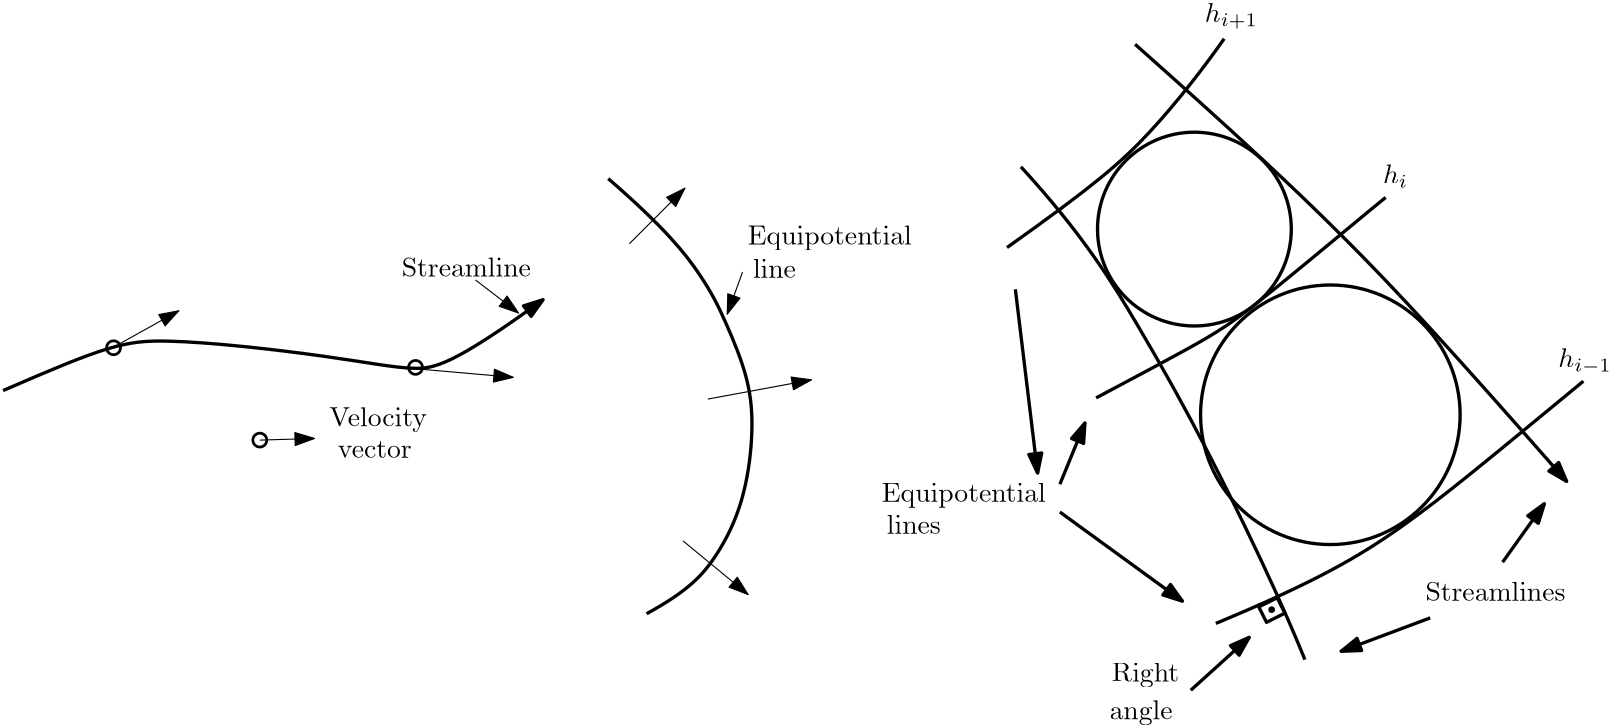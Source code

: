 <?xml version="1.0"?>
<!DOCTYPE ipe SYSTEM "ipe.dtd">
<ipe version="70206" creator="Ipe 7.2.9">
<info created="D:20201130225510" modified="D:20201201000611"/>
<ipestyle name="basic">
<symbol name="arrow/arc(spx)">
<path stroke="sym-stroke" fill="sym-stroke" pen="sym-pen">
0 0 m
-1 0.333 l
-1 -0.333 l
h
</path>
</symbol>
<symbol name="arrow/farc(spx)">
<path stroke="sym-stroke" fill="white" pen="sym-pen">
0 0 m
-1 0.333 l
-1 -0.333 l
h
</path>
</symbol>
<symbol name="arrow/ptarc(spx)">
<path stroke="sym-stroke" fill="sym-stroke" pen="sym-pen">
0 0 m
-1 0.333 l
-0.8 0 l
-1 -0.333 l
h
</path>
</symbol>
<symbol name="arrow/fptarc(spx)">
<path stroke="sym-stroke" fill="white" pen="sym-pen">
0 0 m
-1 0.333 l
-0.8 0 l
-1 -0.333 l
h
</path>
</symbol>
<symbol name="mark/circle(sx)" transformations="translations">
<path fill="sym-stroke">
0.6 0 0 0.6 0 0 e
0.4 0 0 0.4 0 0 e
</path>
</symbol>
<symbol name="mark/disk(sx)" transformations="translations">
<path fill="sym-stroke">
0.6 0 0 0.6 0 0 e
</path>
</symbol>
<symbol name="mark/fdisk(sfx)" transformations="translations">
<group>
<path fill="sym-fill">
0.5 0 0 0.5 0 0 e
</path>
<path fill="sym-stroke" fillrule="eofill">
0.6 0 0 0.6 0 0 e
0.4 0 0 0.4 0 0 e
</path>
</group>
</symbol>
<symbol name="mark/box(sx)" transformations="translations">
<path fill="sym-stroke" fillrule="eofill">
-0.6 -0.6 m
0.6 -0.6 l
0.6 0.6 l
-0.6 0.6 l
h
-0.4 -0.4 m
0.4 -0.4 l
0.4 0.4 l
-0.4 0.4 l
h
</path>
</symbol>
<symbol name="mark/square(sx)" transformations="translations">
<path fill="sym-stroke">
-0.6 -0.6 m
0.6 -0.6 l
0.6 0.6 l
-0.6 0.6 l
h
</path>
</symbol>
<symbol name="mark/fsquare(sfx)" transformations="translations">
<group>
<path fill="sym-fill">
-0.5 -0.5 m
0.5 -0.5 l
0.5 0.5 l
-0.5 0.5 l
h
</path>
<path fill="sym-stroke" fillrule="eofill">
-0.6 -0.6 m
0.6 -0.6 l
0.6 0.6 l
-0.6 0.6 l
h
-0.4 -0.4 m
0.4 -0.4 l
0.4 0.4 l
-0.4 0.4 l
h
</path>
</group>
</symbol>
<symbol name="mark/cross(sx)" transformations="translations">
<group>
<path fill="sym-stroke">
-0.43 -0.57 m
0.57 0.43 l
0.43 0.57 l
-0.57 -0.43 l
h
</path>
<path fill="sym-stroke">
-0.43 0.57 m
0.57 -0.43 l
0.43 -0.57 l
-0.57 0.43 l
h
</path>
</group>
</symbol>
<symbol name="arrow/fnormal(spx)">
<path stroke="sym-stroke" fill="white" pen="sym-pen">
0 0 m
-1 0.333 l
-1 -0.333 l
h
</path>
</symbol>
<symbol name="arrow/pointed(spx)">
<path stroke="sym-stroke" fill="sym-stroke" pen="sym-pen">
0 0 m
-1 0.333 l
-0.8 0 l
-1 -0.333 l
h
</path>
</symbol>
<symbol name="arrow/fpointed(spx)">
<path stroke="sym-stroke" fill="white" pen="sym-pen">
0 0 m
-1 0.333 l
-0.8 0 l
-1 -0.333 l
h
</path>
</symbol>
<symbol name="arrow/linear(spx)">
<path stroke="sym-stroke" pen="sym-pen">
-1 0.333 m
0 0 l
-1 -0.333 l
</path>
</symbol>
<symbol name="arrow/fdouble(spx)">
<path stroke="sym-stroke" fill="white" pen="sym-pen">
0 0 m
-1 0.333 l
-1 -0.333 l
h
-1 0 m
-2 0.333 l
-2 -0.333 l
h
</path>
</symbol>
<symbol name="arrow/double(spx)">
<path stroke="sym-stroke" fill="sym-stroke" pen="sym-pen">
0 0 m
-1 0.333 l
-1 -0.333 l
h
-1 0 m
-2 0.333 l
-2 -0.333 l
h
</path>
</symbol>
<pen name="heavier" value="0.8"/>
<pen name="fat" value="1.2"/>
<pen name="ultrafat" value="2"/>
<symbolsize name="large" value="5"/>
<symbolsize name="small" value="2"/>
<symbolsize name="tiny" value="1.1"/>
<arrowsize name="large" value="10"/>
<arrowsize name="small" value="5"/>
<arrowsize name="tiny" value="3"/>
<color name="red" value="1 0 0"/>
<color name="green" value="0 1 0"/>
<color name="blue" value="0 0 1"/>
<color name="yellow" value="1 1 0"/>
<color name="orange" value="1 0.647 0"/>
<color name="gold" value="1 0.843 0"/>
<color name="purple" value="0.627 0.125 0.941"/>
<color name="gray" value="0.745"/>
<color name="brown" value="0.647 0.165 0.165"/>
<color name="navy" value="0 0 0.502"/>
<color name="pink" value="1 0.753 0.796"/>
<color name="seagreen" value="0.18 0.545 0.341"/>
<color name="turquoise" value="0.251 0.878 0.816"/>
<color name="violet" value="0.933 0.51 0.933"/>
<color name="darkblue" value="0 0 0.545"/>
<color name="darkcyan" value="0 0.545 0.545"/>
<color name="darkgray" value="0.663"/>
<color name="darkgreen" value="0 0.392 0"/>
<color name="darkmagenta" value="0.545 0 0.545"/>
<color name="darkorange" value="1 0.549 0"/>
<color name="darkred" value="0.545 0 0"/>
<color name="lightblue" value="0.678 0.847 0.902"/>
<color name="lightcyan" value="0.878 1 1"/>
<color name="lightgray" value="0.827"/>
<color name="lightgreen" value="0.565 0.933 0.565"/>
<color name="lightyellow" value="1 1 0.878"/>
<dashstyle name="dashed" value="[4] 0"/>
<dashstyle name="dotted" value="[1 3] 0"/>
<dashstyle name="dash dotted" value="[4 2 1 2] 0"/>
<dashstyle name="dash dot dotted" value="[4 2 1 2 1 2] 0"/>
<textsize name="large" value="\large"/>
<textsize name="Large" value="\Large"/>
<textsize name="LARGE" value="\LARGE"/>
<textsize name="huge" value="\huge"/>
<textsize name="Huge" value="\Huge"/>
<textsize name="small" value="\small"/>
<textsize name="footnote" value="\footnotesize"/>
<textsize name="tiny" value="\tiny"/>
<textstyle name="center" begin="\begin{center}" end="\end{center}"/>
<textstyle name="itemize" begin="\begin{itemize}" end="\end{itemize}"/>
<textstyle name="item" begin="\begin{itemize}\item{}" end="\end{itemize}"/>
<gridsize name="4 pts" value="4"/>
<gridsize name="8 pts (~3 mm)" value="8"/>
<gridsize name="16 pts (~6 mm)" value="16"/>
<gridsize name="32 pts (~12 mm)" value="32"/>
<gridsize name="10 pts (~3.5 mm)" value="10"/>
<gridsize name="20 pts (~7 mm)" value="20"/>
<gridsize name="14 pts (~5 mm)" value="14"/>
<gridsize name="28 pts (~10 mm)" value="28"/>
<gridsize name="56 pts (~20 mm)" value="56"/>
<anglesize name="90 deg" value="90"/>
<anglesize name="60 deg" value="60"/>
<anglesize name="45 deg" value="45"/>
<anglesize name="30 deg" value="30"/>
<anglesize name="22.5 deg" value="22.5"/>
<opacity name="10%" value="0.1"/>
<opacity name="30%" value="0.3"/>
<opacity name="50%" value="0.5"/>
<opacity name="75%" value="0.75"/>
<tiling name="falling" angle="-60" step="4" width="1"/>
<tiling name="rising" angle="30" step="4" width="1"/>
</ipestyle>
<page>
<layer name="alpha"/>
<view layers="alpha" active="alpha"/>
<group layer="alpha" matrix="0.864155 0 0 0.86176 -103.489 83.1766">
<use matrix="1 0 0 1 0.483241 -1.44972" name="mark/circle(sx)" pos="179.494 590.046" size="large" stroke="black"/>
<use name="mark/circle(sx)" pos="305.781 580.385" size="large" stroke="black"/>
<path matrix="1 0 0 1 -2.65782 -0.483241" stroke="black" arrow="normal/normal">
180.184 587.976 m
209.858 604.538 l
</path>
<path stroke="black" arrow="normal/normal">
307.161 579.695 m
346.497 576.244 l
</path>
<path matrix="1 0 0 1 -19.1919 -15.9252" stroke="black" arrow="normal/normal">
349.947 632.832 m
367.889 619.03 l
</path>
<text matrix="1 0 0 1 173.677 -188.339" transformations="translations" pos="126.357 806.735" stroke="black" type="label" width="46.52" height="6.918" depth="0" valign="baseline">Streamline</text>
<use name="mark/circle(sx)" pos="240.912 550.021" size="large" stroke="black"/>
<path stroke="black" arrow="normal/normal">
240.912 550.021 m
263.685 550.711 l
</path>
<text matrix="1 0 0 1 38.5762 -252.988" transformations="translations" pos="231.251 808.805" stroke="black" type="label" width="38.467" height="6.926" depth="1.93" valign="baseline">Velocity </text>
<text matrix="1 0 0 1 -38.5762 -214.412" transformations="translations" pos="311.992 757.048" stroke="black" type="label" width="26.595" height="6.128" depth="0" valign="baseline">vector</text>
<path stroke="black" pen="fat" arrow="normal/normal">
133.948 570.724 m
176.734 589.356
192.606 594.187
276.107 584.525
305.781 578.315
320.963 581.075
358.918 608.679 c
</path>
</group>
<group matrix="1 0 0 1 -182.623 -25.0041">
<path stroke="black" arrow="normal/normal">
420.336 652.844 m
440.349 672.857 l
</path>
<path matrix="1 0 0 1 -4.08339 -3.26671" stroke="black" arrow="normal/normal">
465.192 645.944 m
459.672 630.762 l
</path>
<path stroke="black" arrow="normal/normal">
448.63 596.947 m
485.895 603.848 l
</path>
<path stroke="black" arrow="normal/normal">
439.659 545.88 m
463.122 526.558 l
</path>
<path stroke="black" pen="fat">
412.745 676.308 m
433.448 658.365
447.94 639.733
454.841 625.241
463.812 603.848
465.192 584.525
461.742 559.682
452.081 539.669
441.729 527.938
426.547 519.657 c
</path>
<text matrix="1 0 0 1 153.045 -103.065" transformations="translations" pos="309.922 755.668" stroke="black" type="label" width="62.405" height="6.926" depth="1.93" valign="baseline">Equipotential </text>
<text matrix="1 0 0 1 34.1371 -127.483" transformations="translations" pos="430.688 768.09" stroke="black" type="label" width="15.497" height="6.918" depth="0" valign="baseline">line</text>
</group>
<path matrix="1 0 0 1 83.1967 317.751" stroke="black" pen="fat" arrow="normal/normal">
336.592 381.908 m
372.678 349.832
412.773 312.744
448.858 273.652
491.96 224.536 c
</path>
<path matrix="1 0 0 1 83.1967 317.751" stroke="black" pen="fat">
295.495 337.803 m
317.547 313.746
338.597 279.666
362.654 236.564
389.718 180.431
397.737 160.384
397.737 160.384 c
</path>
<path matrix="1 0 0 1 83.1967 317.751" stroke="black" pen="fat">
290.483 308.735 m
321.557 330.787
341.604 347.827
361.652 373.889
368.668 383.912 c
</path>
<path matrix="1 0 0 1 83.1967 317.751" stroke="black" pen="fat">
322.559 254.607 m
356.64 272.649
366.664 278.664
378.692 286.682
421.794 322.768
426.806 326.777 c
</path>
<path matrix="1 0 0 1 83.1967 317.751" stroke="black" pen="fat">
365.661 173.415 m
401.746 188.45
432.82 206.493
463.893 232.555
497.974 260.621 c
</path>
<text matrix="1 0 0 1 389.922 -50.119" transformations="translations" pos="54.9265 757.796" stroke="black" type="label" width="19.144" height="6.923" depth="2.32" valign="baseline" style="math">h_{i+1}</text>
<text matrix="1 0 0 1 454.074 -108.256" transformations="translations" pos="54.9265 757.796" stroke="black" type="label" width="9.057" height="6.923" depth="1.49" valign="baseline" style="math">h_i</text>
<text matrix="1 0 0 1 517.223 -174.412" transformations="translations" pos="54.9265 757.796" stroke="black" type="label" width="19.255" height="6.923" depth="2.32" valign="baseline" style="math">h_{i-1}</text>
<path matrix="1 0 0 1 83.1967 317.751" stroke="black" pen="fat" rarrow="normal/normal">
301.509 227.543 m
293.491 293.699 l
</path>
<path matrix="1 0 0 1 83.1967 317.751" stroke="black" pen="fat" arrow="normal/normal">
309.528 223.533 m
318.55 245.585 l
</path>
<path matrix="1 0 0 1 83.1967 317.751" stroke="black" pen="fat" arrow="normal/normal">
309.528 213.509 m
353.633 181.434 l
</path>
<path matrix="1 0 0 1 83.1967 317.751" stroke="black" pen="fat" arrow="normal/normal">
442.844 175.419 m
410.768 163.391 l
</path>
<path matrix="1 0 0 1 83.1967 317.751" stroke="black" pen="fat" arrow="normal/normal">
468.905 195.467 m
483.941 216.517 l
</path>
<path matrix="1 0 0 1 83.1967 317.751" stroke="black" pen="fat" arrow="normal/normal">
356.64 149.358 m
377.69 168.403 l
</path>
<text matrix="1 0 0 1 440.326 88.376" transformations="translations" pos="83.9953 410.976" stroke="black" type="label" width="50.45" height="6.918" depth="0" valign="baseline">Streamlines</text>
<text matrix="1 0 0 1 222.564 213.226" transformations="translations" pos="106.047 321.765" stroke="black" type="label" width="62.405" height="6.926" depth="1.93" valign="baseline">Equipotential </text>
<text matrix="1 0 0 1 207.321 219.758" transformations="translations" pos="123.088 303.723" stroke="black" type="label" width="19.427" height="6.918" depth="0" valign="baseline">lines</text>
<text matrix="1 0 0 1 -26.4103 -0.907" transformations="translations" pos="437.832 471.118" stroke="black" type="label" width="27.536" height="6.926" depth="1.93" valign="baseline">Right </text>
<text matrix="1 0 0 1 81.0191 5.626" transformations="translations" pos="329.576 451.071" stroke="black" type="label" width="22.693" height="6.926" depth="1.93" valign="baseline">angle</text>
<path matrix="1 0 0 1 83.1967 317.751" stroke="black" pen="fat">
34.8796 0 0 34.8796 357.952 315.379 e
</path>
<path matrix="1 0 0 1 83.1967 317.751" stroke="black" pen="fat">
46.7209 0 0 46.7209 406.892 248.53 e
</path>
<path matrix="1 0 0 1 83.1967 317.751" stroke="black" pen="fat">
387.745 182.666 m
381.138 179.362 l
383.913 173.811 l
390.521 177.115 l
h
</path>
<use matrix="1 0 0 1 83.8575 317.09" name="mark/disk(sx)" pos="385.102 179.032" size="small" stroke="black"/>
</page>
</ipe>
